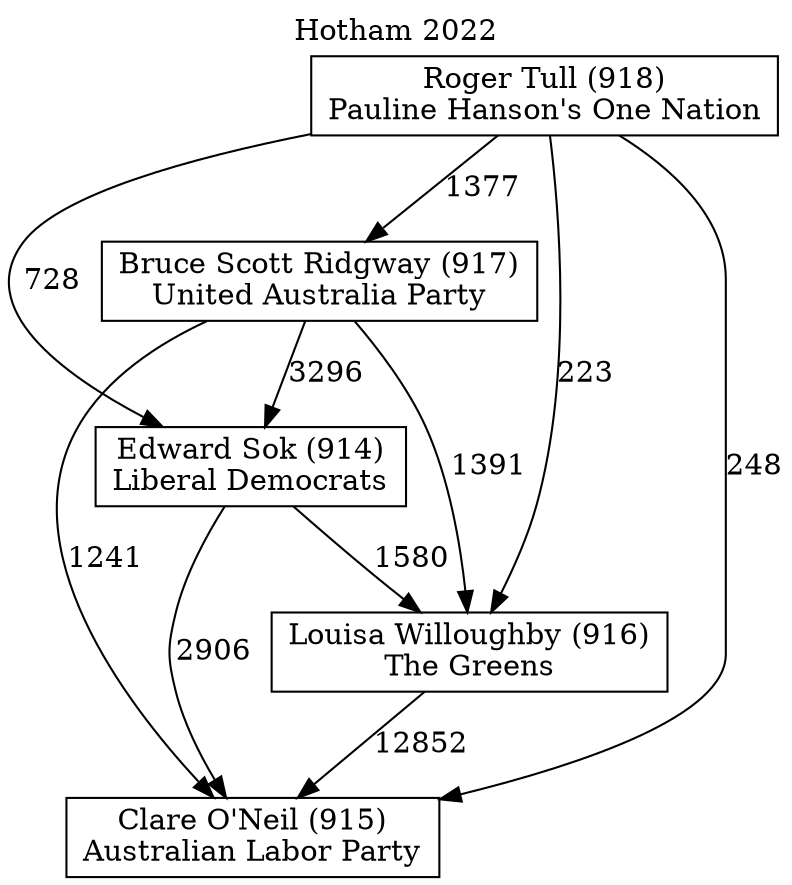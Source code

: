 // House preference flow
digraph "Clare O'Neil (915)_Hotham_2022" {
	graph [label="Hotham 2022" labelloc=t mclimit=10]
	node [shape=box]
	"Bruce Scott Ridgway (917)" [label="Bruce Scott Ridgway (917)
United Australia Party"]
	"Clare O'Neil (915)" [label="Clare O'Neil (915)
Australian Labor Party"]
	"Edward Sok (914)" [label="Edward Sok (914)
Liberal Democrats"]
	"Louisa Willoughby (916)" [label="Louisa Willoughby (916)
The Greens"]
	"Roger Tull (918)" [label="Roger Tull (918)
Pauline Hanson's One Nation"]
	"Bruce Scott Ridgway (917)" -> "Clare O'Neil (915)" [label=1241]
	"Bruce Scott Ridgway (917)" -> "Edward Sok (914)" [label=3296]
	"Bruce Scott Ridgway (917)" -> "Louisa Willoughby (916)" [label=1391]
	"Edward Sok (914)" -> "Clare O'Neil (915)" [label=2906]
	"Edward Sok (914)" -> "Louisa Willoughby (916)" [label=1580]
	"Louisa Willoughby (916)" -> "Clare O'Neil (915)" [label=12852]
	"Roger Tull (918)" -> "Bruce Scott Ridgway (917)" [label=1377]
	"Roger Tull (918)" -> "Clare O'Neil (915)" [label=248]
	"Roger Tull (918)" -> "Edward Sok (914)" [label=728]
	"Roger Tull (918)" -> "Louisa Willoughby (916)" [label=223]
}
